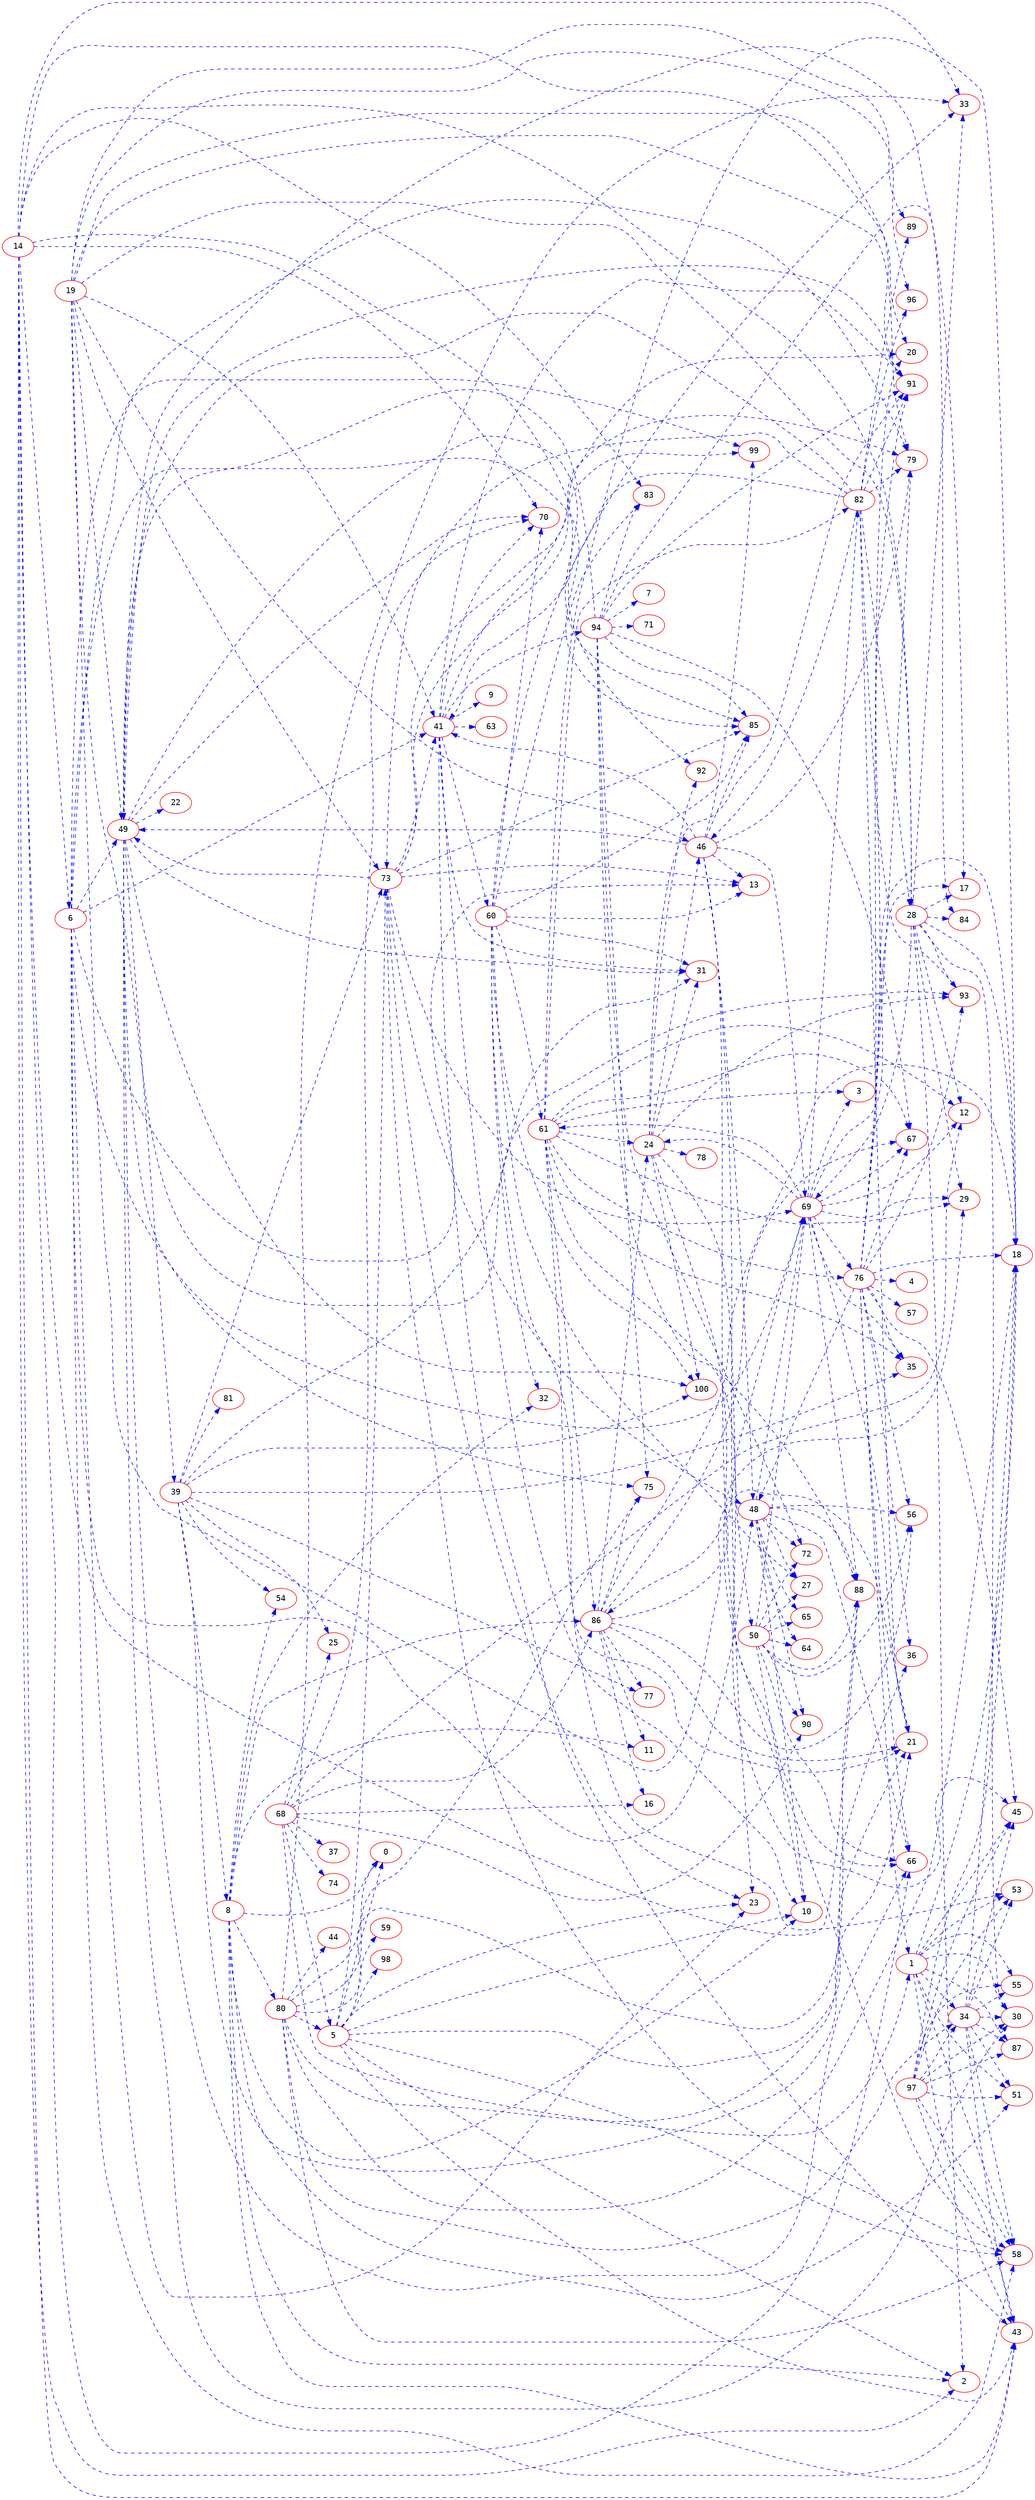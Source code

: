 digraph dumpedGraph {
		node[color=Red,fontname=Courier]
		edge[color=Blue,style=dashed]
		rankdir=LR; //Rank Direction Left to Right
		/*Total Nodes : 33 */
"1"->{"18" "30" "34" "43" "45" "51" "53" "55" "58" "87"}
"3"->{}
"5"->{"0" "2" "10" "21" "23" "43" "58" "59" "73" "98"}
"6"->{"13" "23" "41" "48" "49" "58" "69" "79" "85" "99"}
"8"->{"0" "2" "10" "11" "32" "43" "51" "54" "80" "86"}
"10"->{}
"14"->{"2" "6" "20" "28" "33" "43" "66" "70" "83" "88" "92"}
"19"->{"21" "28" "41" "46" "49" "73" "79" "89" "91" "93" "96"}
"24"->{"31" "46" "50" "66" "78" "91" "92" "93" "100"}
"27"->{}
"28"->{"2" "12" "17" "18" "29" "30" "33" "69" "84" "93"}
"34"->{"18" "30" "43" "45" "51" "53" "55" "58" "87"}
"39"->{"8" "21" "25" "31" "35" "54" "73" "77" "81" "100"}
"41"->{"9" "10" "20" "31" "43" "60" "63" "70" "91" "94"}
"46"->{"13" "23" "41" "48" "49" "58" "69" "79" "85" "99"}
"48"->{"10" "27" "56" "64" "65" "66" "69" "72" "88" "90"}
"49"->{"17" "22" "30" "31" "39" "66" "70" "75" "85" "91" "100"}
"50"->{"10" "27" "56" "64" "65" "66" "69" "72" "88" "90"}
"53"->{}
"60"->{"13" "27" "31" "32" "33" "53" "61" "70" "83" "85" "100"}
"61"->{"3" "12" "18" "21" "24" "29" "35" "67" "76" "82" "86" "88"}
"68"->{"1" "5" "12" "16" "25" "37" "70" "74" "86" "90"}
"69"->{"3" "12" "18" "21" "24" "29" "35" "61" "67" "76" "82" "86" "88"}
"73"->{"13" "23" "41" "48" "49" "58" "69" "79" "85" "99"}
"76"->{"1" "4" "17" "18" "20" "35" "36" "45" "48" "56" "57" "66" "67" "79" "91" "93"}
"80"->{"0" "5" "18" "33" "34" "36" "44" "58" "75" "88"}
"82"->{"21" "28" "41" "46" "49" "73" "79" "89" "91" "93" "96"}
"84"->{}
"86"->{"11" "16" "18" "21" "24" "29" "56" "67" "75" "77"}
"87"->{}
"94"->{"7" "45" "49" "67" "71" "72" "75" "83" "84" "85" "91"}
"97"->{"18" "30" "34" "43" "45" "51" "53" "55" "58" "87"}
"100"->{}
}